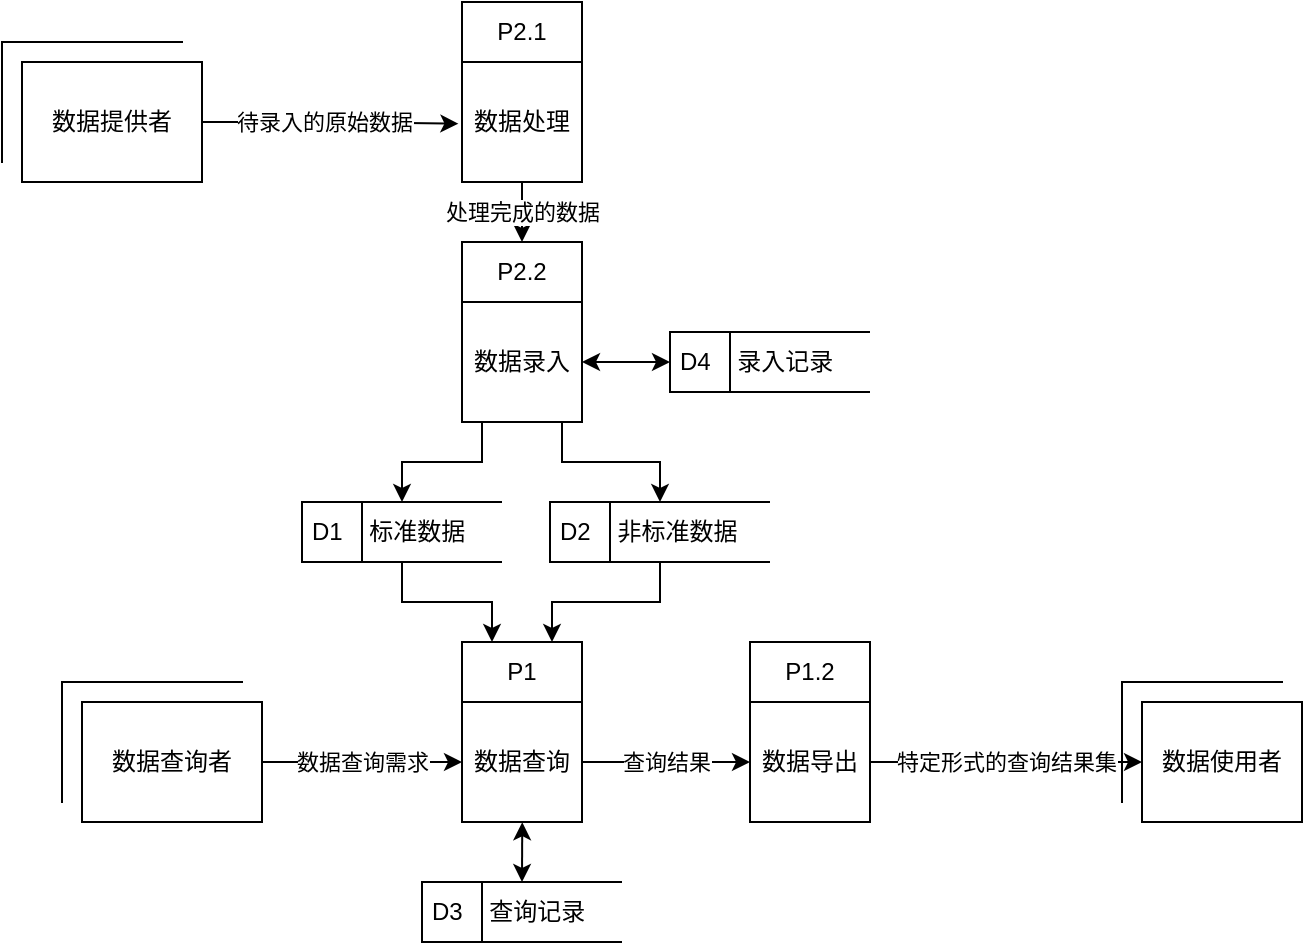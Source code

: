 <mxfile version="21.3.2" type="device">
  <diagram name="第 1 页" id="S3UBIRAIafsWOS2T1fxA">
    <mxGraphModel dx="1185" dy="632" grid="1" gridSize="10" guides="1" tooltips="1" connect="1" arrows="1" fold="1" page="1" pageScale="1" pageWidth="827" pageHeight="1169" math="0" shadow="0">
      <root>
        <mxCell id="0" />
        <mxCell id="1" parent="0" />
        <mxCell id="YqJjM1ola8D3E4-R6QfC-3" value="数据查询需求" style="edgeStyle=orthogonalEdgeStyle;rounded=0;orthogonalLoop=1;jettySize=auto;html=1;entryX=0;entryY=0.5;entryDx=0;entryDy=0;" edge="1" parent="1" source="YqJjM1ola8D3E4-R6QfC-4" target="YqJjM1ola8D3E4-R6QfC-7">
          <mxGeometry relative="1" as="geometry">
            <mxPoint x="300" y="403" as="targetPoint" />
          </mxGeometry>
        </mxCell>
        <mxCell id="YqJjM1ola8D3E4-R6QfC-4" value="数据查询者" style="rounded=0;whiteSpace=wrap;html=1;" vertex="1" parent="1">
          <mxGeometry x="70" y="370" width="90" height="60" as="geometry" />
        </mxCell>
        <mxCell id="YqJjM1ola8D3E4-R6QfC-5" value="特定形式的查询结果集" style="edgeStyle=orthogonalEdgeStyle;rounded=0;orthogonalLoop=1;jettySize=auto;html=1;entryX=0;entryY=0.5;entryDx=0;entryDy=0;exitX=1;exitY=0.5;exitDx=0;exitDy=0;" edge="1" parent="1" source="YqJjM1ola8D3E4-R6QfC-19" target="YqJjM1ola8D3E4-R6QfC-8">
          <mxGeometry relative="1" as="geometry">
            <mxPoint x="450" y="400" as="sourcePoint" />
          </mxGeometry>
        </mxCell>
        <mxCell id="YqJjM1ola8D3E4-R6QfC-6" value="P1" style="swimlane;fontStyle=0;childLayout=stackLayout;horizontal=1;startSize=30;horizontalStack=0;resizeParent=1;resizeParentMax=0;resizeLast=0;collapsible=1;marginBottom=0;whiteSpace=wrap;html=1;" vertex="1" parent="1">
          <mxGeometry x="260" y="340" width="60" height="90" as="geometry" />
        </mxCell>
        <mxCell id="YqJjM1ola8D3E4-R6QfC-7" value="数据查询" style="text;strokeColor=none;fillColor=none;align=left;verticalAlign=middle;spacingLeft=4;spacingRight=4;overflow=hidden;points=[[0,0.5],[1,0.5]];portConstraint=eastwest;rotatable=0;whiteSpace=wrap;html=1;" vertex="1" parent="YqJjM1ola8D3E4-R6QfC-6">
          <mxGeometry y="30" width="60" height="60" as="geometry" />
        </mxCell>
        <mxCell id="YqJjM1ola8D3E4-R6QfC-8" value="数据使用者" style="rounded=0;whiteSpace=wrap;html=1;" vertex="1" parent="1">
          <mxGeometry x="600" y="370" width="80" height="60" as="geometry" />
        </mxCell>
        <mxCell id="YqJjM1ola8D3E4-R6QfC-9" value="" style="shape=partialRectangle;whiteSpace=wrap;html=1;bottom=0;right=0;fillColor=none;" vertex="1" parent="1">
          <mxGeometry x="60" y="360" width="90" height="60" as="geometry" />
        </mxCell>
        <mxCell id="YqJjM1ola8D3E4-R6QfC-10" value="" style="shape=partialRectangle;whiteSpace=wrap;html=1;bottom=0;right=0;fillColor=none;" vertex="1" parent="1">
          <mxGeometry x="590" y="360" width="80" height="60" as="geometry" />
        </mxCell>
        <mxCell id="YqJjM1ola8D3E4-R6QfC-11" style="edgeStyle=orthogonalEdgeStyle;rounded=0;orthogonalLoop=1;jettySize=auto;html=1;entryX=-0.03;entryY=0.514;entryDx=0;entryDy=0;entryPerimeter=0;" edge="1" parent="1" source="YqJjM1ola8D3E4-R6QfC-13" target="YqJjM1ola8D3E4-R6QfC-21">
          <mxGeometry relative="1" as="geometry">
            <mxPoint x="220" y="65" as="targetPoint" />
          </mxGeometry>
        </mxCell>
        <mxCell id="YqJjM1ola8D3E4-R6QfC-12" value="待录入的原始数据" style="edgeLabel;html=1;align=center;verticalAlign=middle;resizable=0;points=[];" vertex="1" connectable="0" parent="YqJjM1ola8D3E4-R6QfC-11">
          <mxGeometry x="0.108" y="2" relative="1" as="geometry">
            <mxPoint x="-10" y="1" as="offset" />
          </mxGeometry>
        </mxCell>
        <mxCell id="YqJjM1ola8D3E4-R6QfC-13" value="数据提供者" style="rounded=0;whiteSpace=wrap;html=1;" vertex="1" parent="1">
          <mxGeometry x="40" y="50" width="90" height="60" as="geometry" />
        </mxCell>
        <mxCell id="YqJjM1ola8D3E4-R6QfC-14" value="" style="shape=partialRectangle;whiteSpace=wrap;html=1;bottom=0;right=0;fillColor=none;" vertex="1" parent="1">
          <mxGeometry x="30" y="40" width="90" height="60" as="geometry" />
        </mxCell>
        <mxCell id="YqJjM1ola8D3E4-R6QfC-40" style="edgeStyle=orthogonalEdgeStyle;rounded=0;orthogonalLoop=1;jettySize=auto;html=1;entryX=0.25;entryY=0;entryDx=0;entryDy=0;" edge="1" parent="1" source="YqJjM1ola8D3E4-R6QfC-15" target="YqJjM1ola8D3E4-R6QfC-6">
          <mxGeometry relative="1" as="geometry" />
        </mxCell>
        <mxCell id="YqJjM1ola8D3E4-R6QfC-15" value="D1&amp;nbsp;&amp;nbsp;&amp;nbsp; 标准数据" style="html=1;dashed=0;whiteSpace=wrap;shape=mxgraph.dfd.dataStoreID;align=left;spacingLeft=3;points=[[0,0],[0.5,0],[1,0],[0,0.5],[1,0.5],[0,1],[0.5,1],[1,1]];" vertex="1" parent="1">
          <mxGeometry x="180" y="270" width="100" height="30" as="geometry" />
        </mxCell>
        <mxCell id="YqJjM1ola8D3E4-R6QfC-18" value="P1.2" style="swimlane;fontStyle=0;childLayout=stackLayout;horizontal=1;startSize=30;horizontalStack=0;resizeParent=1;resizeParentMax=0;resizeLast=0;collapsible=1;marginBottom=0;whiteSpace=wrap;html=1;" vertex="1" parent="1">
          <mxGeometry x="404" y="340" width="60" height="90" as="geometry" />
        </mxCell>
        <mxCell id="YqJjM1ola8D3E4-R6QfC-19" value="数据导出" style="text;strokeColor=none;fillColor=none;align=left;verticalAlign=middle;spacingLeft=4;spacingRight=4;overflow=hidden;points=[[0,0.5],[1,0.5]];portConstraint=eastwest;rotatable=0;whiteSpace=wrap;html=1;" vertex="1" parent="YqJjM1ola8D3E4-R6QfC-18">
          <mxGeometry y="30" width="60" height="60" as="geometry" />
        </mxCell>
        <mxCell id="YqJjM1ola8D3E4-R6QfC-37" value="处理完成的数据" style="edgeStyle=orthogonalEdgeStyle;rounded=0;orthogonalLoop=1;jettySize=auto;html=1;entryX=0.5;entryY=0;entryDx=0;entryDy=0;" edge="1" parent="1" source="YqJjM1ola8D3E4-R6QfC-20" target="YqJjM1ola8D3E4-R6QfC-22">
          <mxGeometry relative="1" as="geometry" />
        </mxCell>
        <mxCell id="YqJjM1ola8D3E4-R6QfC-20" value="P2.1" style="swimlane;fontStyle=0;childLayout=stackLayout;horizontal=1;startSize=30;horizontalStack=0;resizeParent=1;resizeParentMax=0;resizeLast=0;collapsible=1;marginBottom=0;whiteSpace=wrap;html=1;" vertex="1" parent="1">
          <mxGeometry x="260" y="20" width="60" height="90" as="geometry" />
        </mxCell>
        <mxCell id="YqJjM1ola8D3E4-R6QfC-21" value="数据处理" style="text;strokeColor=none;fillColor=none;align=left;verticalAlign=middle;spacingLeft=4;spacingRight=4;overflow=hidden;points=[[0,0.5],[1,0.5]];portConstraint=eastwest;rotatable=0;whiteSpace=wrap;html=1;" vertex="1" parent="YqJjM1ola8D3E4-R6QfC-20">
          <mxGeometry y="30" width="60" height="60" as="geometry" />
        </mxCell>
        <mxCell id="YqJjM1ola8D3E4-R6QfC-38" style="edgeStyle=orthogonalEdgeStyle;rounded=0;orthogonalLoop=1;jettySize=auto;html=1;" edge="1" parent="1" source="YqJjM1ola8D3E4-R6QfC-22" target="YqJjM1ola8D3E4-R6QfC-15">
          <mxGeometry relative="1" as="geometry">
            <Array as="points">
              <mxPoint x="270" y="250" />
              <mxPoint x="230" y="250" />
            </Array>
          </mxGeometry>
        </mxCell>
        <mxCell id="YqJjM1ola8D3E4-R6QfC-39" style="edgeStyle=orthogonalEdgeStyle;rounded=0;orthogonalLoop=1;jettySize=auto;html=1;entryX=0.5;entryY=0;entryDx=0;entryDy=0;" edge="1" parent="1" source="YqJjM1ola8D3E4-R6QfC-22" target="YqJjM1ola8D3E4-R6QfC-28">
          <mxGeometry relative="1" as="geometry">
            <Array as="points">
              <mxPoint x="310" y="250" />
              <mxPoint x="359" y="250" />
            </Array>
          </mxGeometry>
        </mxCell>
        <mxCell id="YqJjM1ola8D3E4-R6QfC-22" value="P2.2" style="swimlane;fontStyle=0;childLayout=stackLayout;horizontal=1;startSize=30;horizontalStack=0;resizeParent=1;resizeParentMax=0;resizeLast=0;collapsible=1;marginBottom=0;whiteSpace=wrap;html=1;" vertex="1" parent="1">
          <mxGeometry x="260" y="140" width="60" height="90" as="geometry">
            <mxRectangle x="490" y="20" width="60" height="30" as="alternateBounds" />
          </mxGeometry>
        </mxCell>
        <mxCell id="YqJjM1ola8D3E4-R6QfC-23" value="数据录入" style="text;strokeColor=none;fillColor=none;align=left;verticalAlign=middle;spacingLeft=4;spacingRight=4;overflow=hidden;points=[[0,0.5],[1,0.5]];portConstraint=eastwest;rotatable=0;whiteSpace=wrap;html=1;" vertex="1" parent="YqJjM1ola8D3E4-R6QfC-22">
          <mxGeometry y="30" width="60" height="60" as="geometry" />
        </mxCell>
        <mxCell id="YqJjM1ola8D3E4-R6QfC-41" style="edgeStyle=orthogonalEdgeStyle;rounded=0;orthogonalLoop=1;jettySize=auto;html=1;entryX=0.75;entryY=0;entryDx=0;entryDy=0;" edge="1" parent="1" source="YqJjM1ola8D3E4-R6QfC-28" target="YqJjM1ola8D3E4-R6QfC-6">
          <mxGeometry relative="1" as="geometry" />
        </mxCell>
        <mxCell id="YqJjM1ola8D3E4-R6QfC-28" value="D2 &amp;nbsp;&amp;nbsp; &lt;span style=&quot;white-space: pre;&quot;&gt;非标准&lt;/span&gt;数据" style="html=1;dashed=0;whiteSpace=wrap;shape=mxgraph.dfd.dataStoreID;align=left;spacingLeft=3;points=[[0,0],[0.5,0],[1,0],[0,0.5],[1,0.5],[0,1],[0.5,1],[1,1]];" vertex="1" parent="1">
          <mxGeometry x="304" y="270" width="110" height="30" as="geometry" />
        </mxCell>
        <mxCell id="YqJjM1ola8D3E4-R6QfC-42" value="D3 &amp;nbsp;&amp;nbsp; 查询记录" style="html=1;dashed=0;whiteSpace=wrap;shape=mxgraph.dfd.dataStoreID;align=left;spacingLeft=3;points=[[0,0],[0.5,0],[1,0],[0,0.5],[1,0.5],[0,1],[0.5,1],[1,1]];" vertex="1" parent="1">
          <mxGeometry x="240" y="460" width="100" height="30" as="geometry" />
        </mxCell>
        <mxCell id="YqJjM1ola8D3E4-R6QfC-43" value="查询结果" style="edgeStyle=orthogonalEdgeStyle;rounded=0;orthogonalLoop=1;jettySize=auto;html=1;" edge="1" parent="1" source="YqJjM1ola8D3E4-R6QfC-7" target="YqJjM1ola8D3E4-R6QfC-19">
          <mxGeometry relative="1" as="geometry" />
        </mxCell>
        <mxCell id="YqJjM1ola8D3E4-R6QfC-45" value="D4 &amp;nbsp;&amp;nbsp; 录入记录" style="html=1;dashed=0;whiteSpace=wrap;shape=mxgraph.dfd.dataStoreID;align=left;spacingLeft=3;points=[[0,0],[0.5,0],[1,0],[0,0.5],[1,0.5],[0,1],[0.5,1],[1,1]];" vertex="1" parent="1">
          <mxGeometry x="364" y="185" width="100" height="30" as="geometry" />
        </mxCell>
        <mxCell id="YqJjM1ola8D3E4-R6QfC-46" value="" style="endArrow=classic;startArrow=classic;html=1;rounded=0;exitX=0.5;exitY=0;exitDx=0;exitDy=0;entryX=0.502;entryY=1.002;entryDx=0;entryDy=0;entryPerimeter=0;" edge="1" parent="1" source="YqJjM1ola8D3E4-R6QfC-42" target="YqJjM1ola8D3E4-R6QfC-7">
          <mxGeometry width="50" height="50" relative="1" as="geometry">
            <mxPoint x="390" y="520" as="sourcePoint" />
            <mxPoint x="290" y="440" as="targetPoint" />
          </mxGeometry>
        </mxCell>
        <mxCell id="YqJjM1ola8D3E4-R6QfC-47" value="" style="endArrow=classic;startArrow=classic;html=1;rounded=0;exitX=1;exitY=0.5;exitDx=0;exitDy=0;entryX=0;entryY=0.5;entryDx=0;entryDy=0;" edge="1" parent="1" source="YqJjM1ola8D3E4-R6QfC-23" target="YqJjM1ola8D3E4-R6QfC-45">
          <mxGeometry width="50" height="50" relative="1" as="geometry">
            <mxPoint x="370" y="170" as="sourcePoint" />
            <mxPoint x="420" y="120" as="targetPoint" />
          </mxGeometry>
        </mxCell>
      </root>
    </mxGraphModel>
  </diagram>
</mxfile>
